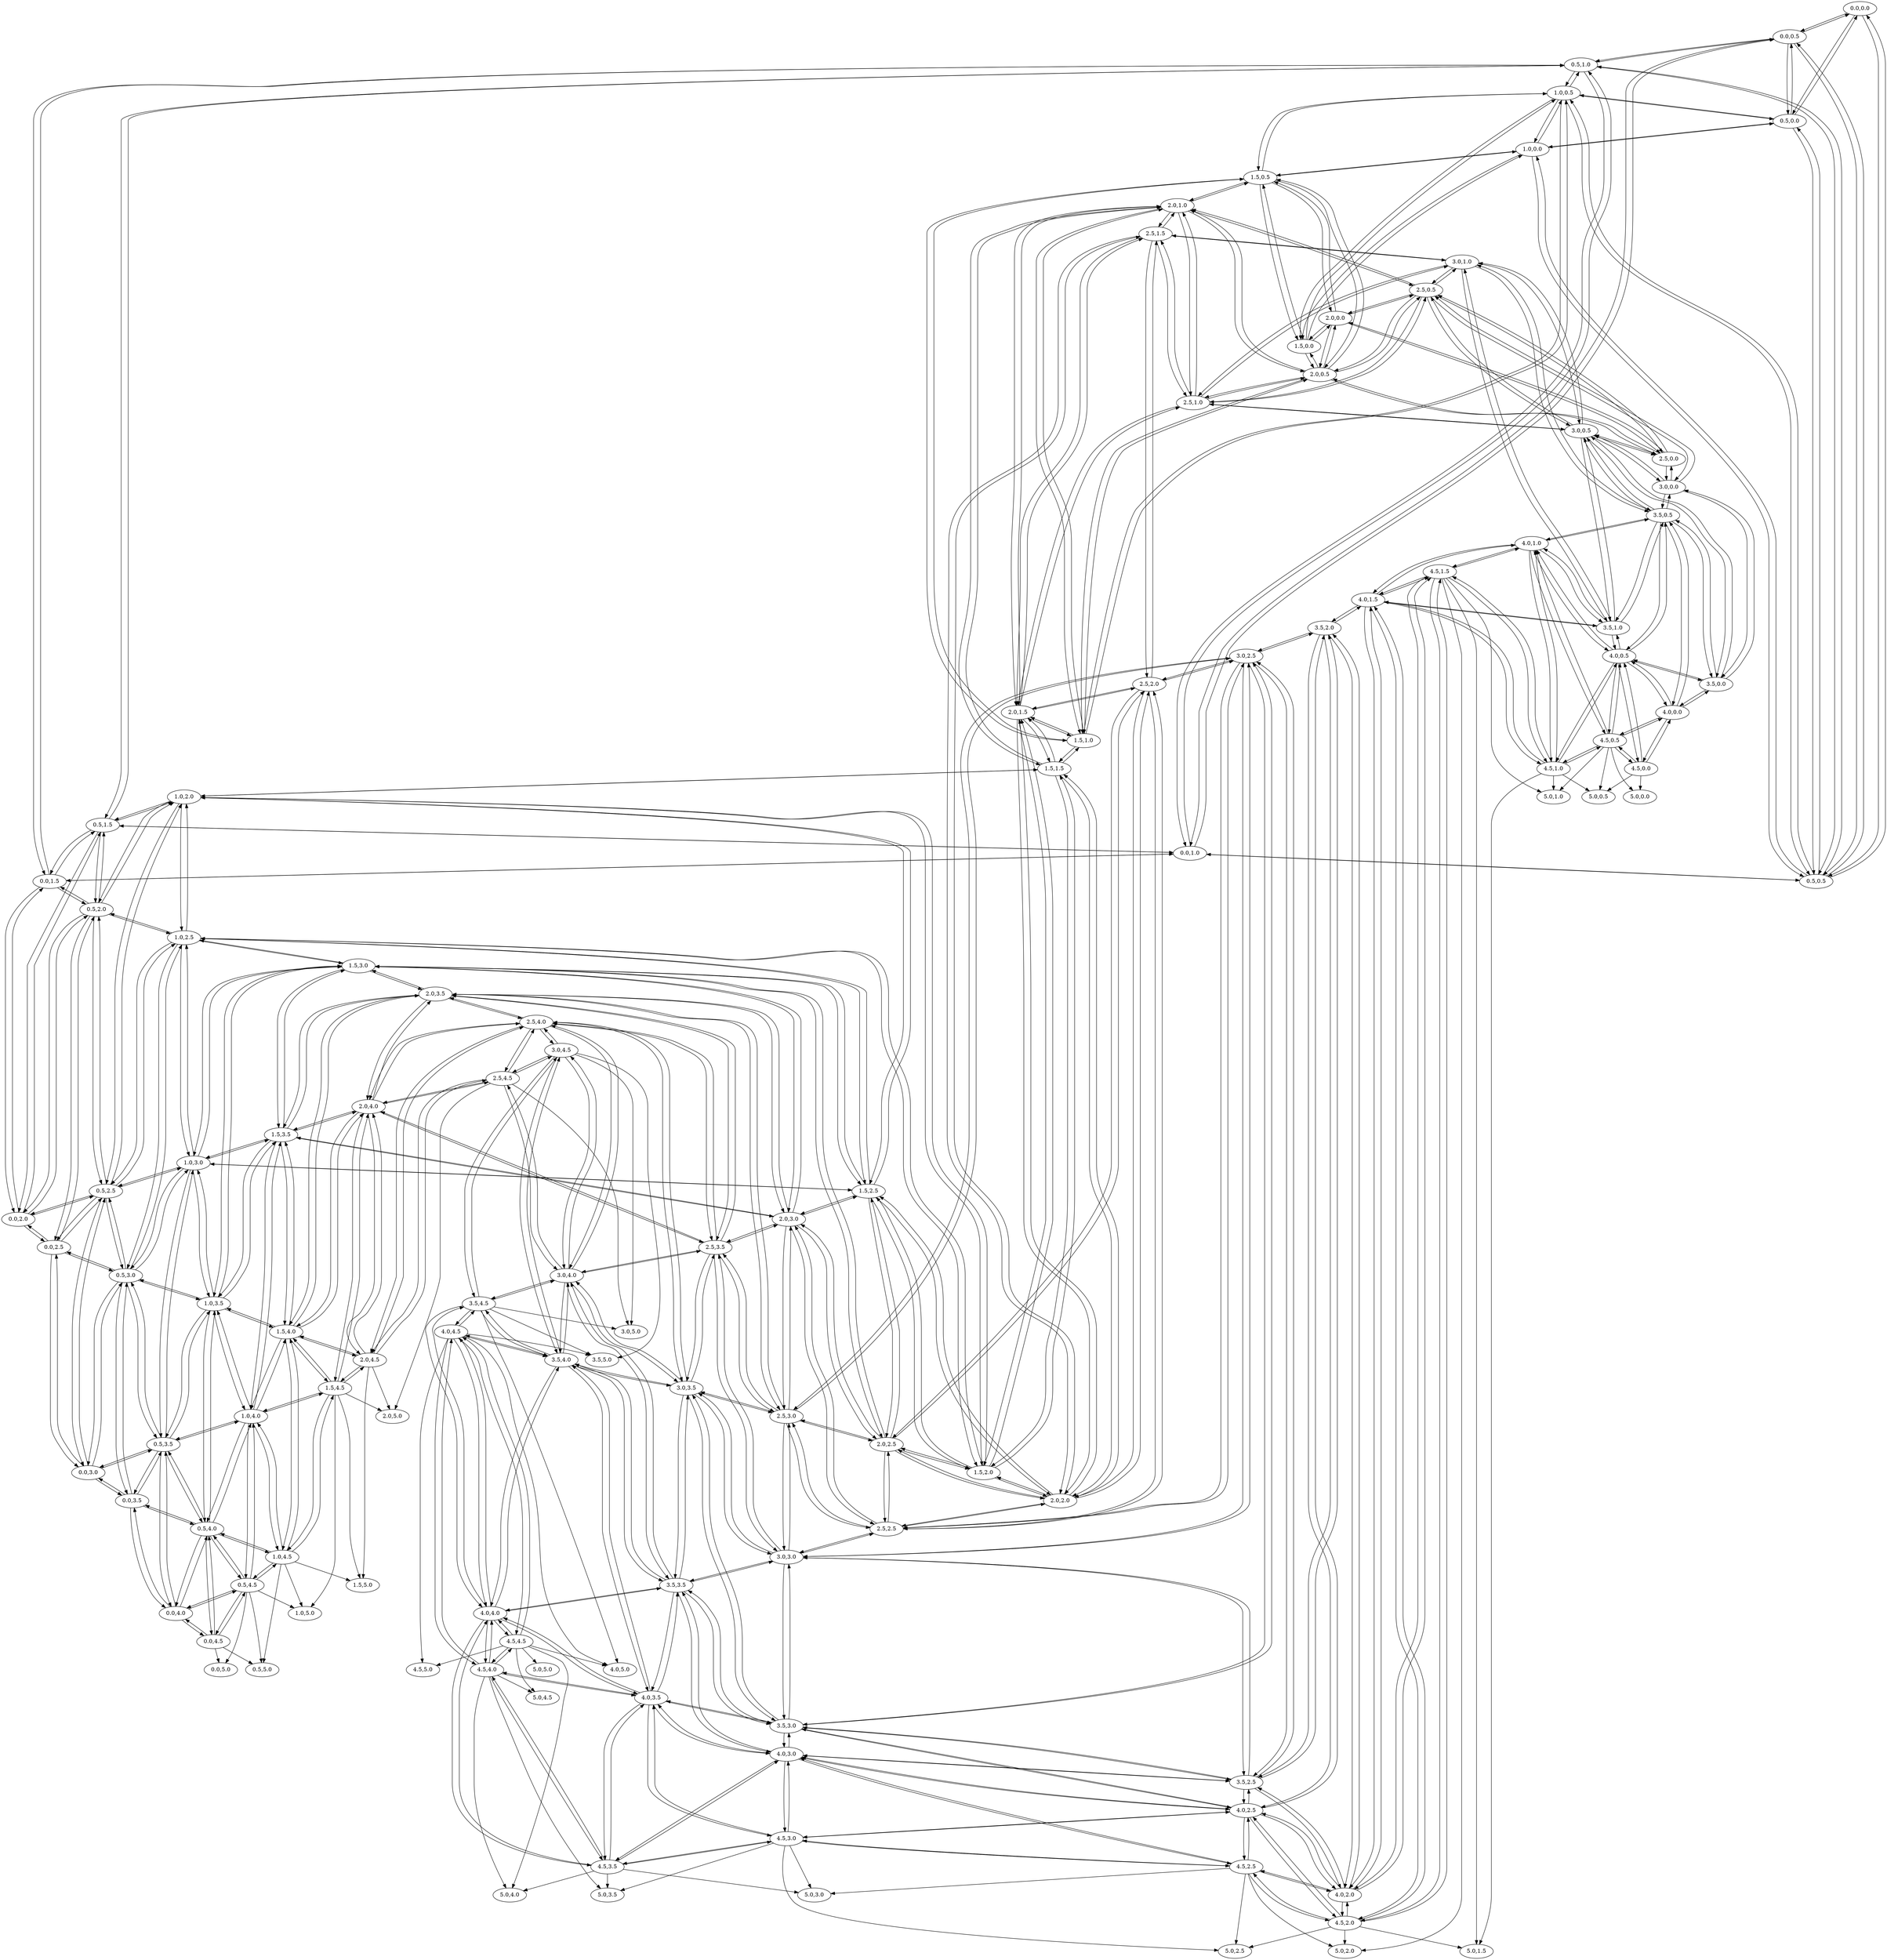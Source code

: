 // Mapa
digraph {
	"50,50" [label="0.0,0.0"]
	"50,55" [label="0.0,0.5"]
	"50,60" [label="0.0,1.0"]
	"50,65" [label="0.0,1.5"]
	"50,70" [label="0.0,2.0"]
	"50,75" [label="0.0,2.5"]
	"50,80" [label="0.0,3.0"]
	"50,85" [label="0.0,3.5"]
	"50,90" [label="0.0,4.0"]
	"50,95" [label="0.0,4.5"]
	"50,100" [label="0.0,5.0"]
	"55,50" [label="0.5,0.0"]
	"55,55" [label="0.5,0.5"]
	"55,60" [label="0.5,1.0"]
	"55,65" [label="0.5,1.5"]
	"55,70" [label="0.5,2.0"]
	"55,75" [label="0.5,2.5"]
	"55,80" [label="0.5,3.0"]
	"55,85" [label="0.5,3.5"]
	"55,90" [label="0.5,4.0"]
	"55,95" [label="0.5,4.5"]
	"55,100" [label="0.5,5.0"]
	"60,50" [label="1.0,0.0"]
	"60,55" [label="1.0,0.5"]
	"60,70" [label="1.0,2.0"]
	"60,75" [label="1.0,2.5"]
	"60,80" [label="1.0,3.0"]
	"60,85" [label="1.0,3.5"]
	"60,90" [label="1.0,4.0"]
	"60,95" [label="1.0,4.5"]
	"60,100" [label="1.0,5.0"]
	"65,50" [label="1.5,0.0"]
	"65,55" [label="1.5,0.5"]
	"65,60" [label="1.5,1.0"]
	"65,65" [label="1.5,1.5"]
	"65,70" [label="1.5,2.0"]
	"65,75" [label="1.5,2.5"]
	"65,80" [label="1.5,3.0"]
	"65,85" [label="1.5,3.5"]
	"65,90" [label="1.5,4.0"]
	"65,95" [label="1.5,4.5"]
	"65,100" [label="1.5,5.0"]
	"70,50" [label="2.0,0.0"]
	"70,55" [label="2.0,0.5"]
	"70,60" [label="2.0,1.0"]
	"70,65" [label="2.0,1.5"]
	"70,70" [label="2.0,2.0"]
	"70,75" [label="2.0,2.5"]
	"70,80" [label="2.0,3.0"]
	"70,85" [label="2.0,3.5"]
	"70,90" [label="2.0,4.0"]
	"70,95" [label="2.0,4.5"]
	"70,100" [label="2.0,5.0"]
	"75,50" [label="2.5,0.0"]
	"75,55" [label="2.5,0.5"]
	"75,60" [label="2.5,1.0"]
	"75,65" [label="2.5,1.5"]
	"75,70" [label="2.5,2.0"]
	"75,75" [label="2.5,2.5"]
	"75,80" [label="2.5,3.0"]
	"75,85" [label="2.5,3.5"]
	"75,90" [label="2.5,4.0"]
	"75,95" [label="2.5,4.5"]
	"80,50" [label="3.0,0.0"]
	"80,55" [label="3.0,0.5"]
	"80,60" [label="3.0,1.0"]
	"80,75" [label="3.0,2.5"]
	"80,80" [label="3.0,3.0"]
	"80,85" [label="3.0,3.5"]
	"80,90" [label="3.0,4.0"]
	"80,95" [label="3.0,4.5"]
	"80,100" [label="3.0,5.0"]
	"85,50" [label="3.5,0.0"]
	"85,55" [label="3.5,0.5"]
	"85,60" [label="3.5,1.0"]
	"85,70" [label="3.5,2.0"]
	"85,75" [label="3.5,2.5"]
	"85,80" [label="3.5,3.0"]
	"85,85" [label="3.5,3.5"]
	"85,90" [label="3.5,4.0"]
	"85,95" [label="3.5,4.5"]
	"85,100" [label="3.5,5.0"]
	"90,50" [label="4.0,0.0"]
	"90,55" [label="4.0,0.5"]
	"90,60" [label="4.0,1.0"]
	"90,65" [label="4.0,1.5"]
	"90,70" [label="4.0,2.0"]
	"90,75" [label="4.0,2.5"]
	"90,80" [label="4.0,3.0"]
	"90,85" [label="4.0,3.5"]
	"90,90" [label="4.0,4.0"]
	"90,95" [label="4.0,4.5"]
	"90,100" [label="4.0,5.0"]
	"95,50" [label="4.5,0.0"]
	"95,55" [label="4.5,0.5"]
	"95,60" [label="4.5,1.0"]
	"95,65" [label="4.5,1.5"]
	"95,70" [label="4.5,2.0"]
	"95,75" [label="4.5,2.5"]
	"95,80" [label="4.5,3.0"]
	"95,85" [label="4.5,3.5"]
	"95,90" [label="4.5,4.0"]
	"95,95" [label="4.5,4.5"]
	"95,100" [label="4.5,5.0"]
	"100,50" [label="5.0,0.0"]
	"100,55" [label="5.0,0.5"]
	"100,60" [label="5.0,1.0"]
	"100,65" [label="5.0,1.5"]
	"100,70" [label="5.0,2.0"]
	"100,75" [label="5.0,2.5"]
	"100,80" [label="5.0,3.0"]
	"100,85" [label="5.0,3.5"]
	"100,90" [label="5.0,4.0"]
	"100,95" [label="5.0,4.5"]
	"100,100" [label="5.0,5.0"]
	"50,50" -> "50,55"
	"50,50" -> "55,50"
	"50,50" -> "55,55"
	"50,55" -> "50,50"
	"50,55" -> "50,60"
	"50,55" -> "55,50"
	"50,55" -> "55,55"
	"50,55" -> "55,60"
	"50,60" -> "50,55"
	"50,60" -> "50,65"
	"50,60" -> "55,55"
	"50,60" -> "55,60"
	"50,60" -> "55,65"
	"50,65" -> "50,60"
	"50,65" -> "50,70"
	"50,65" -> "55,60"
	"50,65" -> "55,65"
	"50,65" -> "55,70"
	"50,70" -> "50,65"
	"50,70" -> "50,75"
	"50,70" -> "55,65"
	"50,70" -> "55,70"
	"50,70" -> "55,75"
	"50,75" -> "50,70"
	"50,75" -> "50,80"
	"50,75" -> "55,70"
	"50,75" -> "55,75"
	"50,75" -> "55,80"
	"50,80" -> "50,75"
	"50,80" -> "50,85"
	"50,80" -> "55,75"
	"50,80" -> "55,80"
	"50,80" -> "55,85"
	"50,85" -> "50,80"
	"50,85" -> "50,90"
	"50,85" -> "55,80"
	"50,85" -> "55,85"
	"50,85" -> "55,90"
	"50,90" -> "50,85"
	"50,90" -> "50,95"
	"50,90" -> "55,85"
	"50,90" -> "55,90"
	"50,90" -> "55,95"
	"50,95" -> "50,90"
	"50,95" -> "50,100"
	"50,95" -> "55,90"
	"50,95" -> "55,95"
	"50,95" -> "55,100"
	"55,50" -> "50,50"
	"55,50" -> "50,55"
	"55,50" -> "55,55"
	"55,50" -> "60,50"
	"55,50" -> "60,55"
	"55,55" -> "50,50"
	"55,55" -> "50,55"
	"55,55" -> "50,60"
	"55,55" -> "55,50"
	"55,55" -> "55,60"
	"55,55" -> "60,50"
	"55,55" -> "60,55"
	"55,60" -> "50,55"
	"55,60" -> "50,60"
	"55,60" -> "50,65"
	"55,60" -> "55,55"
	"55,60" -> "55,65"
	"55,60" -> "60,55"
	"55,65" -> "50,60"
	"55,65" -> "50,65"
	"55,65" -> "50,70"
	"55,65" -> "55,60"
	"55,65" -> "55,70"
	"55,65" -> "60,70"
	"55,70" -> "50,65"
	"55,70" -> "50,70"
	"55,70" -> "50,75"
	"55,70" -> "55,65"
	"55,70" -> "55,75"
	"55,70" -> "60,70"
	"55,70" -> "60,75"
	"55,75" -> "50,70"
	"55,75" -> "50,75"
	"55,75" -> "50,80"
	"55,75" -> "55,70"
	"55,75" -> "55,80"
	"55,75" -> "60,70"
	"55,75" -> "60,75"
	"55,75" -> "60,80"
	"55,80" -> "50,75"
	"55,80" -> "50,80"
	"55,80" -> "50,85"
	"55,80" -> "55,75"
	"55,80" -> "55,85"
	"55,80" -> "60,75"
	"55,80" -> "60,80"
	"55,80" -> "60,85"
	"55,85" -> "50,80"
	"55,85" -> "50,85"
	"55,85" -> "50,90"
	"55,85" -> "55,80"
	"55,85" -> "55,90"
	"55,85" -> "60,80"
	"55,85" -> "60,85"
	"55,85" -> "60,90"
	"55,90" -> "50,85"
	"55,90" -> "50,90"
	"55,90" -> "50,95"
	"55,90" -> "55,85"
	"55,90" -> "55,95"
	"55,90" -> "60,85"
	"55,90" -> "60,90"
	"55,90" -> "60,95"
	"55,95" -> "50,90"
	"55,95" -> "50,95"
	"55,95" -> "50,100"
	"55,95" -> "55,90"
	"55,95" -> "55,100"
	"55,95" -> "60,90"
	"55,95" -> "60,95"
	"55,95" -> "60,100"
	"60,50" -> "55,50"
	"60,50" -> "55,55"
	"60,50" -> "60,55"
	"60,50" -> "65,50"
	"60,50" -> "65,55"
	"60,55" -> "55,50"
	"60,55" -> "55,55"
	"60,55" -> "55,60"
	"60,55" -> "60,50"
	"60,55" -> "65,50"
	"60,55" -> "65,55"
	"60,55" -> "65,60"
	"60,70" -> "55,65"
	"60,70" -> "55,70"
	"60,70" -> "55,75"
	"60,70" -> "60,75"
	"60,70" -> "65,65"
	"60,70" -> "65,70"
	"60,70" -> "65,75"
	"60,75" -> "55,70"
	"60,75" -> "55,75"
	"60,75" -> "55,80"
	"60,75" -> "60,70"
	"60,75" -> "60,80"
	"60,75" -> "65,70"
	"60,75" -> "65,75"
	"60,75" -> "65,80"
	"60,80" -> "55,75"
	"60,80" -> "55,80"
	"60,80" -> "55,85"
	"60,80" -> "60,75"
	"60,80" -> "60,85"
	"60,80" -> "65,75"
	"60,80" -> "65,80"
	"60,80" -> "65,85"
	"60,85" -> "55,80"
	"60,85" -> "55,85"
	"60,85" -> "55,90"
	"60,85" -> "60,80"
	"60,85" -> "60,90"
	"60,85" -> "65,80"
	"60,85" -> "65,85"
	"60,85" -> "65,90"
	"60,90" -> "55,85"
	"60,90" -> "55,90"
	"60,90" -> "55,95"
	"60,90" -> "60,85"
	"60,90" -> "60,95"
	"60,90" -> "65,85"
	"60,90" -> "65,90"
	"60,90" -> "65,95"
	"60,95" -> "55,90"
	"60,95" -> "55,95"
	"60,95" -> "55,100"
	"60,95" -> "60,90"
	"60,95" -> "60,100"
	"60,95" -> "65,90"
	"60,95" -> "65,95"
	"60,95" -> "65,100"
	"65,50" -> "60,50"
	"65,50" -> "60,55"
	"65,50" -> "65,55"
	"65,50" -> "70,50"
	"65,50" -> "70,55"
	"65,55" -> "60,50"
	"65,55" -> "60,55"
	"65,55" -> "65,50"
	"65,55" -> "65,60"
	"65,55" -> "70,50"
	"65,55" -> "70,55"
	"65,55" -> "70,60"
	"65,60" -> "60,55"
	"65,60" -> "65,55"
	"65,60" -> "65,65"
	"65,60" -> "70,55"
	"65,60" -> "70,60"
	"65,60" -> "70,65"
	"65,65" -> "60,70"
	"65,65" -> "65,60"
	"65,65" -> "65,70"
	"65,65" -> "70,60"
	"65,65" -> "70,65"
	"65,65" -> "70,70"
	"65,70" -> "60,70"
	"65,70" -> "60,75"
	"65,70" -> "65,65"
	"65,70" -> "65,75"
	"65,70" -> "70,65"
	"65,70" -> "70,70"
	"65,70" -> "70,75"
	"65,75" -> "60,70"
	"65,75" -> "60,75"
	"65,75" -> "60,80"
	"65,75" -> "65,70"
	"65,75" -> "65,80"
	"65,75" -> "70,70"
	"65,75" -> "70,75"
	"65,75" -> "70,80"
	"65,80" -> "60,75"
	"65,80" -> "60,80"
	"65,80" -> "60,85"
	"65,80" -> "65,75"
	"65,80" -> "65,85"
	"65,80" -> "70,75"
	"65,80" -> "70,80"
	"65,80" -> "70,85"
	"65,85" -> "60,80"
	"65,85" -> "60,85"
	"65,85" -> "60,90"
	"65,85" -> "65,80"
	"65,85" -> "65,90"
	"65,85" -> "70,80"
	"65,85" -> "70,85"
	"65,85" -> "70,90"
	"65,90" -> "60,85"
	"65,90" -> "60,90"
	"65,90" -> "60,95"
	"65,90" -> "65,85"
	"65,90" -> "65,95"
	"65,90" -> "70,85"
	"65,90" -> "70,90"
	"65,90" -> "70,95"
	"65,95" -> "60,90"
	"65,95" -> "60,95"
	"65,95" -> "60,100"
	"65,95" -> "65,90"
	"65,95" -> "65,100"
	"65,95" -> "70,90"
	"65,95" -> "70,95"
	"65,95" -> "70,100"
	"70,50" -> "65,50"
	"70,50" -> "65,55"
	"70,50" -> "70,55"
	"70,50" -> "75,50"
	"70,50" -> "75,55"
	"70,55" -> "65,50"
	"70,55" -> "65,55"
	"70,55" -> "65,60"
	"70,55" -> "70,50"
	"70,55" -> "70,60"
	"70,55" -> "75,50"
	"70,55" -> "75,55"
	"70,55" -> "75,60"
	"70,60" -> "65,55"
	"70,60" -> "65,60"
	"70,60" -> "65,65"
	"70,60" -> "70,55"
	"70,60" -> "70,65"
	"70,60" -> "75,55"
	"70,60" -> "75,60"
	"70,60" -> "75,65"
	"70,65" -> "65,60"
	"70,65" -> "65,65"
	"70,65" -> "65,70"
	"70,65" -> "70,60"
	"70,65" -> "70,70"
	"70,65" -> "75,60"
	"70,65" -> "75,65"
	"70,65" -> "75,70"
	"70,70" -> "65,65"
	"70,70" -> "65,70"
	"70,70" -> "65,75"
	"70,70" -> "70,65"
	"70,70" -> "70,75"
	"70,70" -> "75,65"
	"70,70" -> "75,70"
	"70,70" -> "75,75"
	"70,75" -> "65,70"
	"70,75" -> "65,75"
	"70,75" -> "65,80"
	"70,75" -> "70,70"
	"70,75" -> "70,80"
	"70,75" -> "75,70"
	"70,75" -> "75,75"
	"70,75" -> "75,80"
	"70,80" -> "65,75"
	"70,80" -> "65,80"
	"70,80" -> "65,85"
	"70,80" -> "70,75"
	"70,80" -> "70,85"
	"70,80" -> "75,75"
	"70,80" -> "75,80"
	"70,80" -> "75,85"
	"70,85" -> "65,80"
	"70,85" -> "65,85"
	"70,85" -> "65,90"
	"70,85" -> "70,80"
	"70,85" -> "70,90"
	"70,85" -> "75,80"
	"70,85" -> "75,85"
	"70,85" -> "75,90"
	"70,90" -> "65,85"
	"70,90" -> "65,90"
	"70,90" -> "65,95"
	"70,90" -> "70,85"
	"70,90" -> "70,95"
	"70,90" -> "75,85"
	"70,90" -> "75,90"
	"70,90" -> "75,95"
	"70,95" -> "65,90"
	"70,95" -> "65,95"
	"70,95" -> "65,100"
	"70,95" -> "70,90"
	"70,95" -> "70,100"
	"70,95" -> "75,90"
	"70,95" -> "75,95"
	"75,50" -> "70,50"
	"75,50" -> "70,55"
	"75,50" -> "75,55"
	"75,50" -> "80,50"
	"75,50" -> "80,55"
	"75,55" -> "70,50"
	"75,55" -> "70,55"
	"75,55" -> "70,60"
	"75,55" -> "75,50"
	"75,55" -> "75,60"
	"75,55" -> "80,50"
	"75,55" -> "80,55"
	"75,55" -> "80,60"
	"75,60" -> "70,55"
	"75,60" -> "70,60"
	"75,60" -> "70,65"
	"75,60" -> "75,55"
	"75,60" -> "75,65"
	"75,60" -> "80,55"
	"75,60" -> "80,60"
	"75,65" -> "70,60"
	"75,65" -> "70,65"
	"75,65" -> "70,70"
	"75,65" -> "75,60"
	"75,65" -> "75,70"
	"75,65" -> "80,60"
	"75,70" -> "70,65"
	"75,70" -> "70,70"
	"75,70" -> "70,75"
	"75,70" -> "75,65"
	"75,70" -> "75,75"
	"75,70" -> "80,75"
	"75,75" -> "70,70"
	"75,75" -> "70,75"
	"75,75" -> "70,80"
	"75,75" -> "75,70"
	"75,75" -> "75,80"
	"75,75" -> "80,75"
	"75,75" -> "80,80"
	"75,80" -> "70,75"
	"75,80" -> "70,80"
	"75,80" -> "70,85"
	"75,80" -> "75,75"
	"75,80" -> "75,85"
	"75,80" -> "80,75"
	"75,80" -> "80,80"
	"75,80" -> "80,85"
	"75,85" -> "70,80"
	"75,85" -> "70,85"
	"75,85" -> "70,90"
	"75,85" -> "75,80"
	"75,85" -> "75,90"
	"75,85" -> "80,80"
	"75,85" -> "80,85"
	"75,85" -> "80,90"
	"75,90" -> "70,85"
	"75,90" -> "70,90"
	"75,90" -> "70,95"
	"75,90" -> "75,85"
	"75,90" -> "75,95"
	"75,90" -> "80,85"
	"75,90" -> "80,90"
	"75,90" -> "80,95"
	"75,95" -> "70,90"
	"75,95" -> "70,95"
	"75,95" -> "70,100"
	"75,95" -> "75,90"
	"75,95" -> "80,90"
	"75,95" -> "80,95"
	"75,95" -> "80,100"
	"80,50" -> "75,50"
	"80,50" -> "75,55"
	"80,50" -> "80,55"
	"80,50" -> "85,50"
	"80,50" -> "85,55"
	"80,55" -> "75,50"
	"80,55" -> "75,55"
	"80,55" -> "75,60"
	"80,55" -> "80,50"
	"80,55" -> "80,60"
	"80,55" -> "85,50"
	"80,55" -> "85,55"
	"80,55" -> "85,60"
	"80,60" -> "75,55"
	"80,60" -> "75,60"
	"80,60" -> "75,65"
	"80,60" -> "80,55"
	"80,60" -> "85,55"
	"80,60" -> "85,60"
	"80,75" -> "75,70"
	"80,75" -> "75,75"
	"80,75" -> "75,80"
	"80,75" -> "80,80"
	"80,75" -> "85,70"
	"80,75" -> "85,75"
	"80,75" -> "85,80"
	"80,80" -> "75,75"
	"80,80" -> "75,80"
	"80,80" -> "75,85"
	"80,80" -> "80,75"
	"80,80" -> "80,85"
	"80,80" -> "85,75"
	"80,80" -> "85,80"
	"80,80" -> "85,85"
	"80,85" -> "75,80"
	"80,85" -> "75,85"
	"80,85" -> "75,90"
	"80,85" -> "80,80"
	"80,85" -> "80,90"
	"80,85" -> "85,80"
	"80,85" -> "85,85"
	"80,85" -> "85,90"
	"80,90" -> "75,85"
	"80,90" -> "75,90"
	"80,90" -> "75,95"
	"80,90" -> "80,85"
	"80,90" -> "80,95"
	"80,90" -> "85,85"
	"80,90" -> "85,90"
	"80,90" -> "85,95"
	"80,95" -> "75,90"
	"80,95" -> "75,95"
	"80,95" -> "80,90"
	"80,95" -> "80,100"
	"80,95" -> "85,90"
	"80,95" -> "85,95"
	"80,95" -> "85,100"
	"85,50" -> "80,50"
	"85,50" -> "80,55"
	"85,50" -> "85,55"
	"85,50" -> "90,50"
	"85,50" -> "90,55"
	"85,55" -> "80,50"
	"85,55" -> "80,55"
	"85,55" -> "80,60"
	"85,55" -> "85,50"
	"85,55" -> "85,60"
	"85,55" -> "90,50"
	"85,55" -> "90,55"
	"85,55" -> "90,60"
	"85,60" -> "80,55"
	"85,60" -> "80,60"
	"85,60" -> "85,55"
	"85,60" -> "90,55"
	"85,60" -> "90,60"
	"85,60" -> "90,65"
	"85,70" -> "80,75"
	"85,70" -> "85,75"
	"85,70" -> "90,65"
	"85,70" -> "90,70"
	"85,70" -> "90,75"
	"85,75" -> "80,75"
	"85,75" -> "80,80"
	"85,75" -> "85,70"
	"85,75" -> "85,80"
	"85,75" -> "90,70"
	"85,75" -> "90,75"
	"85,75" -> "90,80"
	"85,80" -> "80,75"
	"85,80" -> "80,80"
	"85,80" -> "80,85"
	"85,80" -> "85,75"
	"85,80" -> "85,85"
	"85,80" -> "90,75"
	"85,80" -> "90,80"
	"85,80" -> "90,85"
	"85,85" -> "80,80"
	"85,85" -> "80,85"
	"85,85" -> "80,90"
	"85,85" -> "85,80"
	"85,85" -> "85,90"
	"85,85" -> "90,80"
	"85,85" -> "90,85"
	"85,85" -> "90,90"
	"85,90" -> "80,85"
	"85,90" -> "80,90"
	"85,90" -> "80,95"
	"85,90" -> "85,85"
	"85,90" -> "85,95"
	"85,90" -> "90,85"
	"85,90" -> "90,90"
	"85,90" -> "90,95"
	"85,95" -> "80,90"
	"85,95" -> "80,95"
	"85,95" -> "80,100"
	"85,95" -> "85,90"
	"85,95" -> "85,100"
	"85,95" -> "90,90"
	"85,95" -> "90,95"
	"85,95" -> "90,100"
	"90,50" -> "85,50"
	"90,50" -> "85,55"
	"90,50" -> "90,55"
	"90,50" -> "95,50"
	"90,50" -> "95,55"
	"90,55" -> "85,50"
	"90,55" -> "85,55"
	"90,55" -> "85,60"
	"90,55" -> "90,50"
	"90,55" -> "90,60"
	"90,55" -> "95,50"
	"90,55" -> "95,55"
	"90,55" -> "95,60"
	"90,60" -> "85,55"
	"90,60" -> "85,60"
	"90,60" -> "90,55"
	"90,60" -> "90,65"
	"90,60" -> "95,55"
	"90,60" -> "95,60"
	"90,60" -> "95,65"
	"90,65" -> "85,60"
	"90,65" -> "85,70"
	"90,65" -> "90,60"
	"90,65" -> "90,70"
	"90,65" -> "95,60"
	"90,65" -> "95,65"
	"90,65" -> "95,70"
	"90,70" -> "85,70"
	"90,70" -> "85,75"
	"90,70" -> "90,65"
	"90,70" -> "90,75"
	"90,70" -> "95,65"
	"90,70" -> "95,70"
	"90,70" -> "95,75"
	"90,75" -> "85,70"
	"90,75" -> "85,75"
	"90,75" -> "85,80"
	"90,75" -> "90,70"
	"90,75" -> "90,80"
	"90,75" -> "95,70"
	"90,75" -> "95,75"
	"90,75" -> "95,80"
	"90,80" -> "85,75"
	"90,80" -> "85,80"
	"90,80" -> "85,85"
	"90,80" -> "90,75"
	"90,80" -> "90,85"
	"90,80" -> "95,75"
	"90,80" -> "95,80"
	"90,80" -> "95,85"
	"90,85" -> "85,80"
	"90,85" -> "85,85"
	"90,85" -> "85,90"
	"90,85" -> "90,80"
	"90,85" -> "90,90"
	"90,85" -> "95,80"
	"90,85" -> "95,85"
	"90,85" -> "95,90"
	"90,90" -> "85,85"
	"90,90" -> "85,90"
	"90,90" -> "85,95"
	"90,90" -> "90,85"
	"90,90" -> "90,95"
	"90,90" -> "95,85"
	"90,90" -> "95,90"
	"90,90" -> "95,95"
	"90,95" -> "85,90"
	"90,95" -> "85,95"
	"90,95" -> "85,100"
	"90,95" -> "90,90"
	"90,95" -> "90,100"
	"90,95" -> "95,90"
	"90,95" -> "95,95"
	"90,95" -> "95,100"
	"95,50" -> "90,50"
	"95,50" -> "90,55"
	"95,50" -> "95,55"
	"95,50" -> "100,50"
	"95,50" -> "100,55"
	"95,55" -> "90,50"
	"95,55" -> "90,55"
	"95,55" -> "90,60"
	"95,55" -> "95,50"
	"95,55" -> "95,60"
	"95,55" -> "100,50"
	"95,55" -> "100,55"
	"95,55" -> "100,60"
	"95,60" -> "90,55"
	"95,60" -> "90,60"
	"95,60" -> "90,65"
	"95,60" -> "95,55"
	"95,60" -> "95,65"
	"95,60" -> "100,55"
	"95,60" -> "100,60"
	"95,60" -> "100,65"
	"95,65" -> "90,60"
	"95,65" -> "90,65"
	"95,65" -> "90,70"
	"95,65" -> "95,60"
	"95,65" -> "95,70"
	"95,65" -> "100,60"
	"95,65" -> "100,65"
	"95,65" -> "100,70"
	"95,70" -> "90,65"
	"95,70" -> "90,70"
	"95,70" -> "90,75"
	"95,70" -> "95,65"
	"95,70" -> "95,75"
	"95,70" -> "100,65"
	"95,70" -> "100,70"
	"95,70" -> "100,75"
	"95,75" -> "90,70"
	"95,75" -> "90,75"
	"95,75" -> "90,80"
	"95,75" -> "95,70"
	"95,75" -> "95,80"
	"95,75" -> "100,70"
	"95,75" -> "100,75"
	"95,75" -> "100,80"
	"95,80" -> "90,75"
	"95,80" -> "90,80"
	"95,80" -> "90,85"
	"95,80" -> "95,75"
	"95,80" -> "95,85"
	"95,80" -> "100,75"
	"95,80" -> "100,80"
	"95,80" -> "100,85"
	"95,85" -> "90,80"
	"95,85" -> "90,85"
	"95,85" -> "90,90"
	"95,85" -> "95,80"
	"95,85" -> "95,90"
	"95,85" -> "100,80"
	"95,85" -> "100,85"
	"95,85" -> "100,90"
	"95,90" -> "90,85"
	"95,90" -> "90,90"
	"95,90" -> "90,95"
	"95,90" -> "95,85"
	"95,90" -> "95,95"
	"95,90" -> "100,85"
	"95,90" -> "100,90"
	"95,90" -> "100,95"
	"95,95" -> "90,90"
	"95,95" -> "90,95"
	"95,95" -> "90,100"
	"95,95" -> "95,90"
	"95,95" -> "95,100"
	"95,95" -> "100,90"
	"95,95" -> "100,95"
	"95,95" -> "100,100"
}
